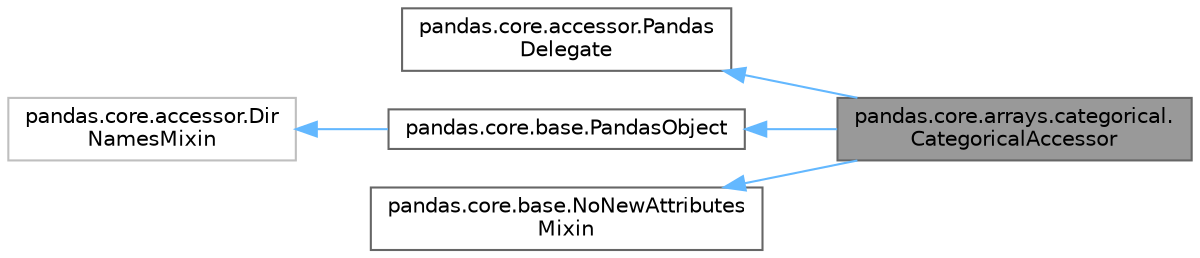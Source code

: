 digraph "pandas.core.arrays.categorical.CategoricalAccessor"
{
 // LATEX_PDF_SIZE
  bgcolor="transparent";
  edge [fontname=Helvetica,fontsize=10,labelfontname=Helvetica,labelfontsize=10];
  node [fontname=Helvetica,fontsize=10,shape=box,height=0.2,width=0.4];
  rankdir="LR";
  Node1 [id="Node000001",label="pandas.core.arrays.categorical.\lCategoricalAccessor",height=0.2,width=0.4,color="gray40", fillcolor="grey60", style="filled", fontcolor="black",tooltip=" "];
  Node2 -> Node1 [id="edge5_Node000001_Node000002",dir="back",color="steelblue1",style="solid",tooltip=" "];
  Node2 [id="Node000002",label="pandas.core.accessor.Pandas\lDelegate",height=0.2,width=0.4,color="gray40", fillcolor="white", style="filled",URL="$df/d78/classpandas_1_1core_1_1accessor_1_1PandasDelegate.html",tooltip=" "];
  Node3 -> Node1 [id="edge6_Node000001_Node000003",dir="back",color="steelblue1",style="solid",tooltip=" "];
  Node3 [id="Node000003",label="pandas.core.base.PandasObject",height=0.2,width=0.4,color="gray40", fillcolor="white", style="filled",URL="$d9/d19/classpandas_1_1core_1_1base_1_1PandasObject.html",tooltip=" "];
  Node4 -> Node3 [id="edge7_Node000003_Node000004",dir="back",color="steelblue1",style="solid",tooltip=" "];
  Node4 [id="Node000004",label="pandas.core.accessor.Dir\lNamesMixin",height=0.2,width=0.4,color="grey75", fillcolor="white", style="filled",URL="$df/dd9/classpandas_1_1core_1_1accessor_1_1DirNamesMixin.html",tooltip=" "];
  Node5 -> Node1 [id="edge8_Node000001_Node000005",dir="back",color="steelblue1",style="solid",tooltip=" "];
  Node5 [id="Node000005",label="pandas.core.base.NoNewAttributes\lMixin",height=0.2,width=0.4,color="gray40", fillcolor="white", style="filled",URL="$da/d2f/classpandas_1_1core_1_1base_1_1NoNewAttributesMixin.html",tooltip=" "];
}
